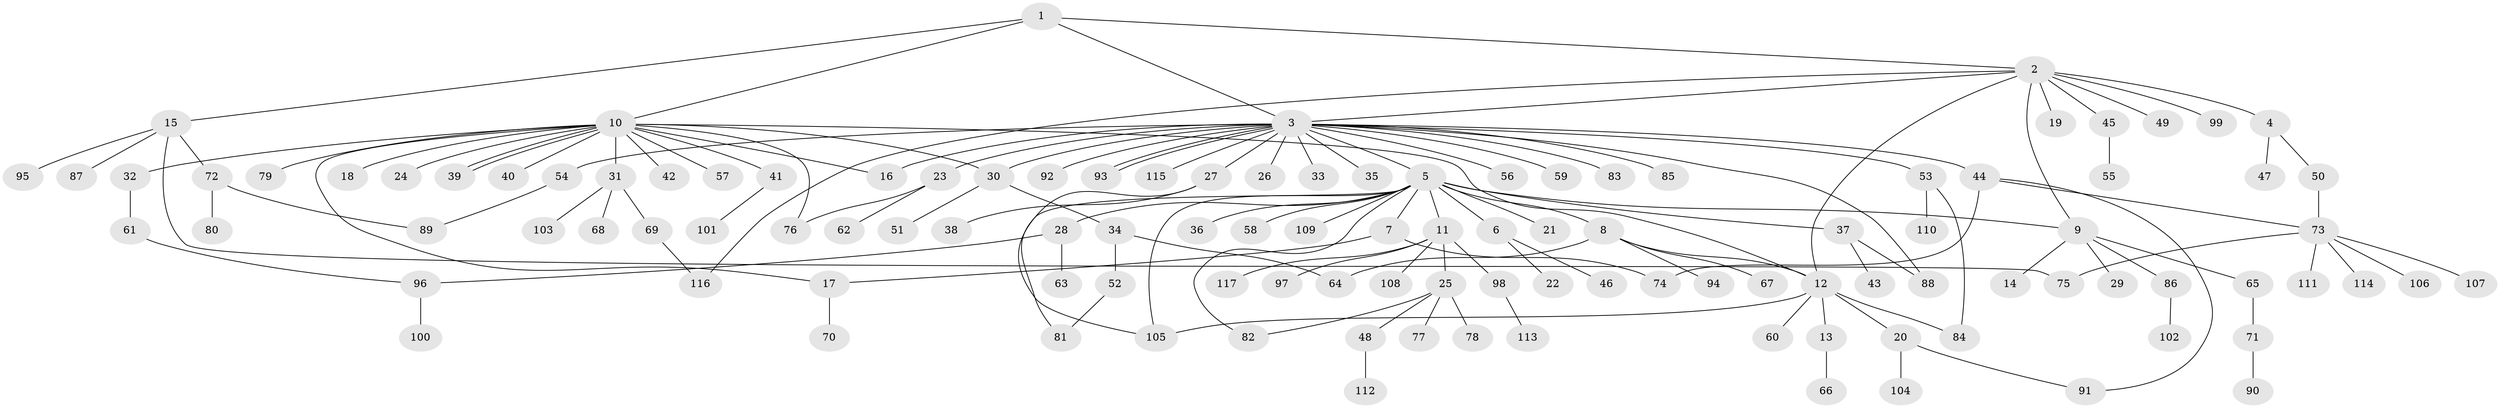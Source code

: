 // Generated by graph-tools (version 1.1) at 2025/49/03/09/25 03:49:48]
// undirected, 117 vertices, 140 edges
graph export_dot {
graph [start="1"]
  node [color=gray90,style=filled];
  1;
  2;
  3;
  4;
  5;
  6;
  7;
  8;
  9;
  10;
  11;
  12;
  13;
  14;
  15;
  16;
  17;
  18;
  19;
  20;
  21;
  22;
  23;
  24;
  25;
  26;
  27;
  28;
  29;
  30;
  31;
  32;
  33;
  34;
  35;
  36;
  37;
  38;
  39;
  40;
  41;
  42;
  43;
  44;
  45;
  46;
  47;
  48;
  49;
  50;
  51;
  52;
  53;
  54;
  55;
  56;
  57;
  58;
  59;
  60;
  61;
  62;
  63;
  64;
  65;
  66;
  67;
  68;
  69;
  70;
  71;
  72;
  73;
  74;
  75;
  76;
  77;
  78;
  79;
  80;
  81;
  82;
  83;
  84;
  85;
  86;
  87;
  88;
  89;
  90;
  91;
  92;
  93;
  94;
  95;
  96;
  97;
  98;
  99;
  100;
  101;
  102;
  103;
  104;
  105;
  106;
  107;
  108;
  109;
  110;
  111;
  112;
  113;
  114;
  115;
  116;
  117;
  1 -- 2;
  1 -- 3;
  1 -- 10;
  1 -- 15;
  2 -- 3;
  2 -- 4;
  2 -- 9;
  2 -- 12;
  2 -- 19;
  2 -- 45;
  2 -- 49;
  2 -- 99;
  2 -- 116;
  3 -- 5;
  3 -- 16;
  3 -- 23;
  3 -- 26;
  3 -- 27;
  3 -- 30;
  3 -- 33;
  3 -- 35;
  3 -- 44;
  3 -- 53;
  3 -- 54;
  3 -- 56;
  3 -- 59;
  3 -- 83;
  3 -- 85;
  3 -- 88;
  3 -- 92;
  3 -- 93;
  3 -- 93;
  3 -- 115;
  4 -- 47;
  4 -- 50;
  5 -- 6;
  5 -- 7;
  5 -- 8;
  5 -- 9;
  5 -- 11;
  5 -- 21;
  5 -- 28;
  5 -- 36;
  5 -- 37;
  5 -- 58;
  5 -- 81;
  5 -- 82;
  5 -- 105;
  5 -- 109;
  6 -- 22;
  6 -- 46;
  7 -- 17;
  7 -- 74;
  8 -- 12;
  8 -- 64;
  8 -- 67;
  8 -- 94;
  9 -- 14;
  9 -- 29;
  9 -- 65;
  9 -- 86;
  10 -- 12;
  10 -- 16;
  10 -- 17;
  10 -- 18;
  10 -- 24;
  10 -- 30;
  10 -- 31;
  10 -- 32;
  10 -- 39;
  10 -- 39;
  10 -- 40;
  10 -- 41;
  10 -- 42;
  10 -- 57;
  10 -- 76;
  10 -- 79;
  11 -- 25;
  11 -- 97;
  11 -- 98;
  11 -- 108;
  11 -- 117;
  12 -- 13;
  12 -- 20;
  12 -- 60;
  12 -- 84;
  12 -- 105;
  13 -- 66;
  15 -- 72;
  15 -- 75;
  15 -- 87;
  15 -- 95;
  17 -- 70;
  20 -- 91;
  20 -- 104;
  23 -- 62;
  23 -- 76;
  25 -- 48;
  25 -- 77;
  25 -- 78;
  25 -- 82;
  27 -- 38;
  27 -- 105;
  28 -- 63;
  28 -- 96;
  30 -- 34;
  30 -- 51;
  31 -- 68;
  31 -- 69;
  31 -- 103;
  32 -- 61;
  34 -- 52;
  34 -- 64;
  37 -- 43;
  37 -- 88;
  41 -- 101;
  44 -- 73;
  44 -- 74;
  44 -- 91;
  45 -- 55;
  48 -- 112;
  50 -- 73;
  52 -- 81;
  53 -- 84;
  53 -- 110;
  54 -- 89;
  61 -- 96;
  65 -- 71;
  69 -- 116;
  71 -- 90;
  72 -- 80;
  72 -- 89;
  73 -- 75;
  73 -- 106;
  73 -- 107;
  73 -- 111;
  73 -- 114;
  86 -- 102;
  96 -- 100;
  98 -- 113;
}
